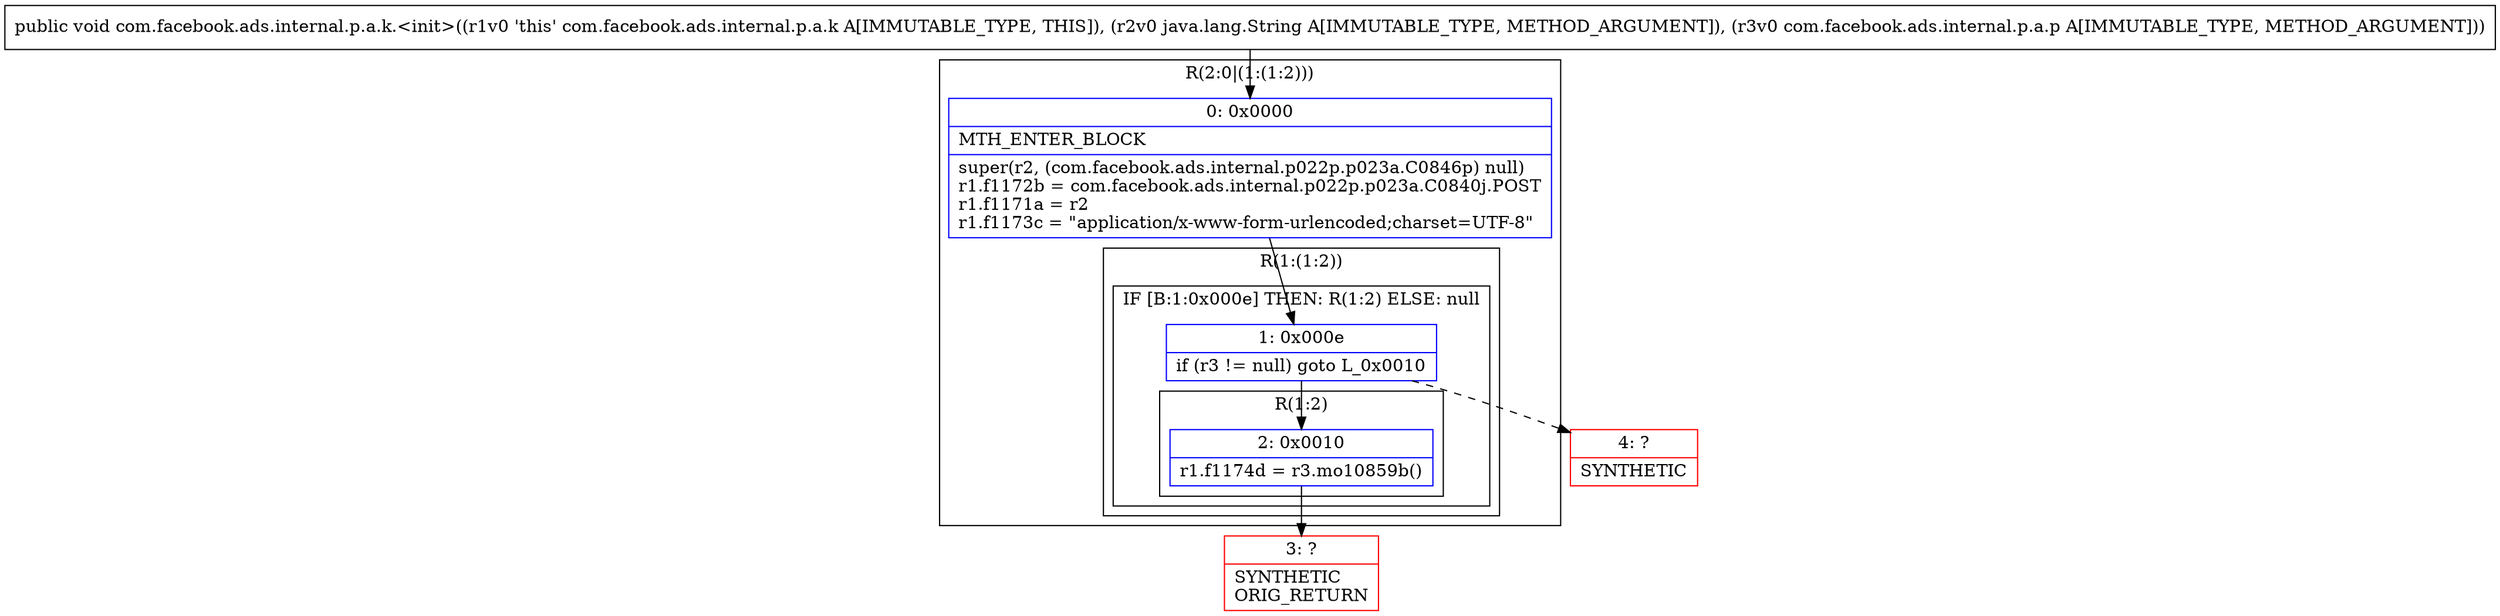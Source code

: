 digraph "CFG forcom.facebook.ads.internal.p.a.k.\<init\>(Ljava\/lang\/String;Lcom\/facebook\/ads\/internal\/p\/a\/p;)V" {
subgraph cluster_Region_1418956045 {
label = "R(2:0|(1:(1:2)))";
node [shape=record,color=blue];
Node_0 [shape=record,label="{0\:\ 0x0000|MTH_ENTER_BLOCK\l|super(r2, (com.facebook.ads.internal.p022p.p023a.C0846p) null)\lr1.f1172b = com.facebook.ads.internal.p022p.p023a.C0840j.POST\lr1.f1171a = r2\lr1.f1173c = \"application\/x\-www\-form\-urlencoded;charset=UTF\-8\"\l}"];
subgraph cluster_Region_950958356 {
label = "R(1:(1:2))";
node [shape=record,color=blue];
subgraph cluster_IfRegion_547728872 {
label = "IF [B:1:0x000e] THEN: R(1:2) ELSE: null";
node [shape=record,color=blue];
Node_1 [shape=record,label="{1\:\ 0x000e|if (r3 != null) goto L_0x0010\l}"];
subgraph cluster_Region_410267679 {
label = "R(1:2)";
node [shape=record,color=blue];
Node_2 [shape=record,label="{2\:\ 0x0010|r1.f1174d = r3.mo10859b()\l}"];
}
}
}
}
Node_3 [shape=record,color=red,label="{3\:\ ?|SYNTHETIC\lORIG_RETURN\l}"];
Node_4 [shape=record,color=red,label="{4\:\ ?|SYNTHETIC\l}"];
MethodNode[shape=record,label="{public void com.facebook.ads.internal.p.a.k.\<init\>((r1v0 'this' com.facebook.ads.internal.p.a.k A[IMMUTABLE_TYPE, THIS]), (r2v0 java.lang.String A[IMMUTABLE_TYPE, METHOD_ARGUMENT]), (r3v0 com.facebook.ads.internal.p.a.p A[IMMUTABLE_TYPE, METHOD_ARGUMENT])) }"];
MethodNode -> Node_0;
Node_0 -> Node_1;
Node_1 -> Node_2;
Node_1 -> Node_4[style=dashed];
Node_2 -> Node_3;
}

